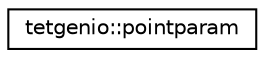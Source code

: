 digraph "Graphical Class Hierarchy"
{
  edge [fontname="Helvetica",fontsize="10",labelfontname="Helvetica",labelfontsize="10"];
  node [fontname="Helvetica",fontsize="10",shape=record];
  rankdir="LR";
  Node0 [label="tetgenio::pointparam",height=0.2,width=0.4,color="black", fillcolor="white", style="filled",URL="$structtetgenio_1_1pointparam.html"];
}
